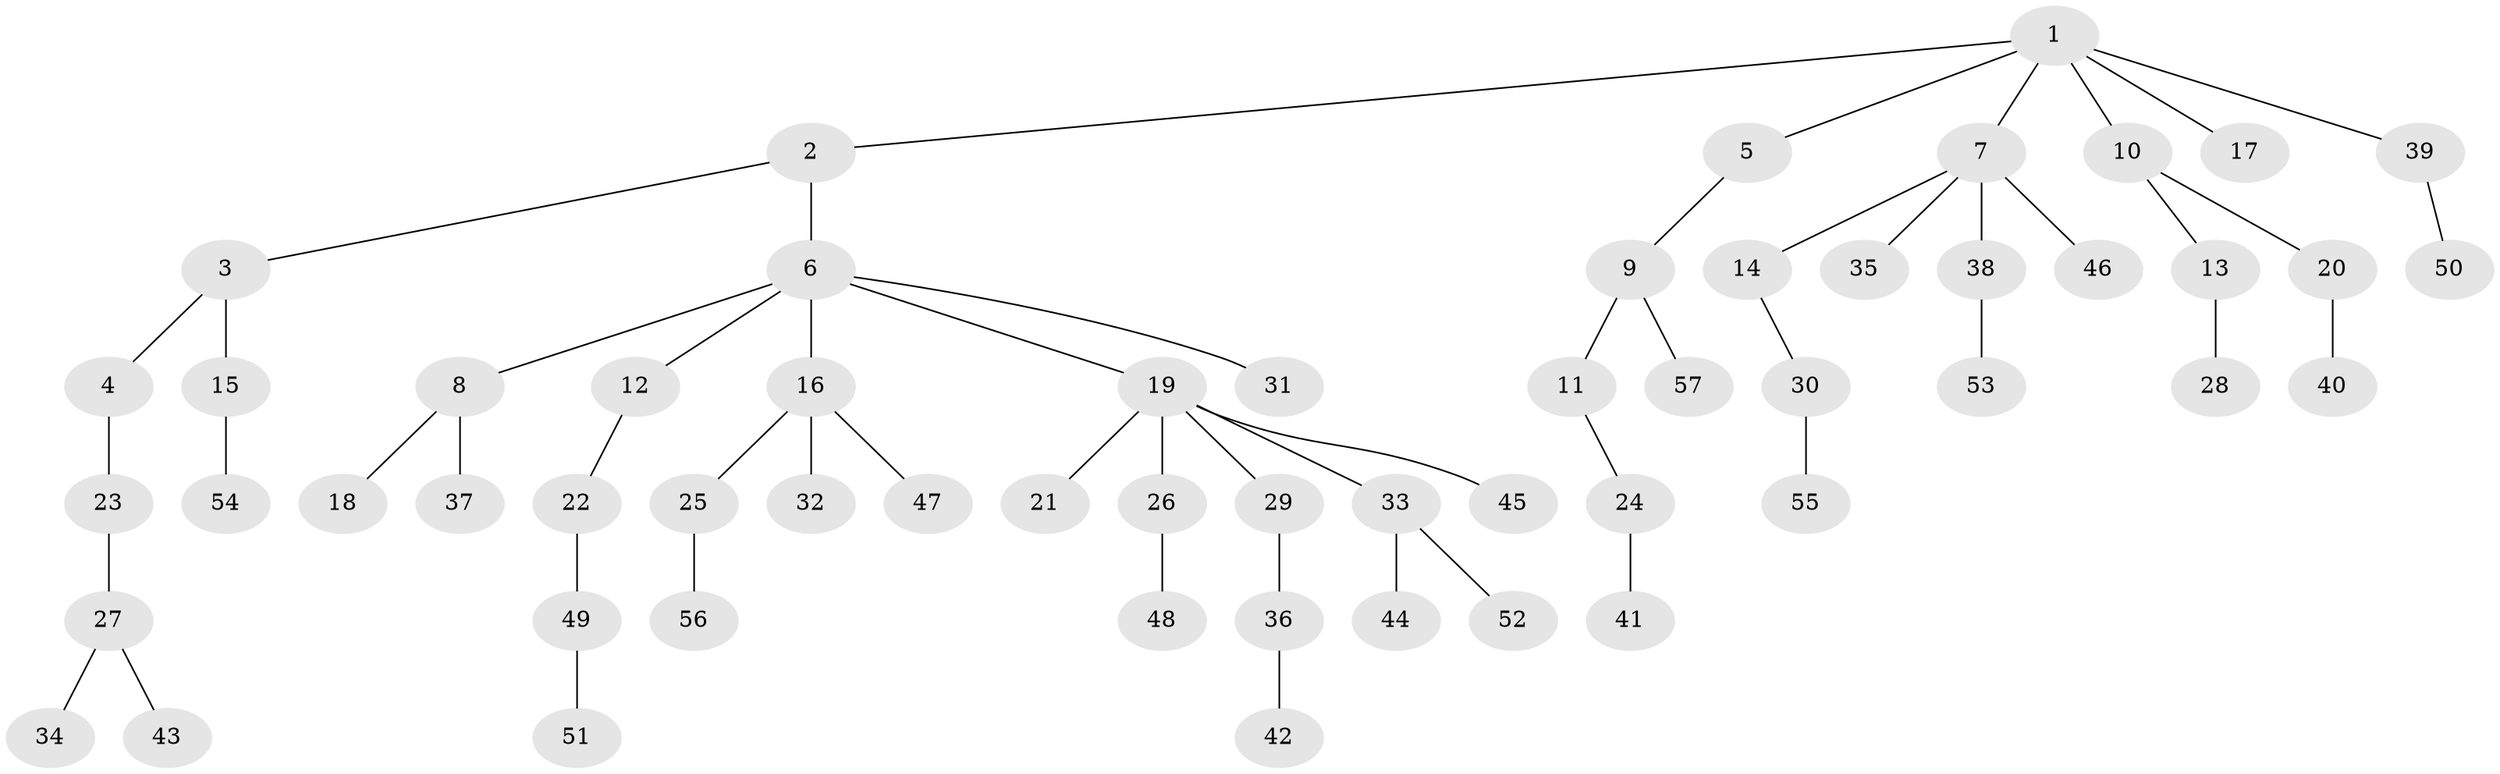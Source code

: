 // coarse degree distribution, {7: 0.027777777777777776, 3: 0.1111111111111111, 6: 0.05555555555555555, 4: 0.027777777777777776, 2: 0.19444444444444445, 1: 0.5833333333333334}
// Generated by graph-tools (version 1.1) at 2025/42/03/06/25 10:42:04]
// undirected, 57 vertices, 56 edges
graph export_dot {
graph [start="1"]
  node [color=gray90,style=filled];
  1;
  2;
  3;
  4;
  5;
  6;
  7;
  8;
  9;
  10;
  11;
  12;
  13;
  14;
  15;
  16;
  17;
  18;
  19;
  20;
  21;
  22;
  23;
  24;
  25;
  26;
  27;
  28;
  29;
  30;
  31;
  32;
  33;
  34;
  35;
  36;
  37;
  38;
  39;
  40;
  41;
  42;
  43;
  44;
  45;
  46;
  47;
  48;
  49;
  50;
  51;
  52;
  53;
  54;
  55;
  56;
  57;
  1 -- 2;
  1 -- 5;
  1 -- 7;
  1 -- 10;
  1 -- 17;
  1 -- 39;
  2 -- 3;
  2 -- 6;
  3 -- 4;
  3 -- 15;
  4 -- 23;
  5 -- 9;
  6 -- 8;
  6 -- 12;
  6 -- 16;
  6 -- 19;
  6 -- 31;
  7 -- 14;
  7 -- 35;
  7 -- 38;
  7 -- 46;
  8 -- 18;
  8 -- 37;
  9 -- 11;
  9 -- 57;
  10 -- 13;
  10 -- 20;
  11 -- 24;
  12 -- 22;
  13 -- 28;
  14 -- 30;
  15 -- 54;
  16 -- 25;
  16 -- 32;
  16 -- 47;
  19 -- 21;
  19 -- 26;
  19 -- 29;
  19 -- 33;
  19 -- 45;
  20 -- 40;
  22 -- 49;
  23 -- 27;
  24 -- 41;
  25 -- 56;
  26 -- 48;
  27 -- 34;
  27 -- 43;
  29 -- 36;
  30 -- 55;
  33 -- 44;
  33 -- 52;
  36 -- 42;
  38 -- 53;
  39 -- 50;
  49 -- 51;
}
